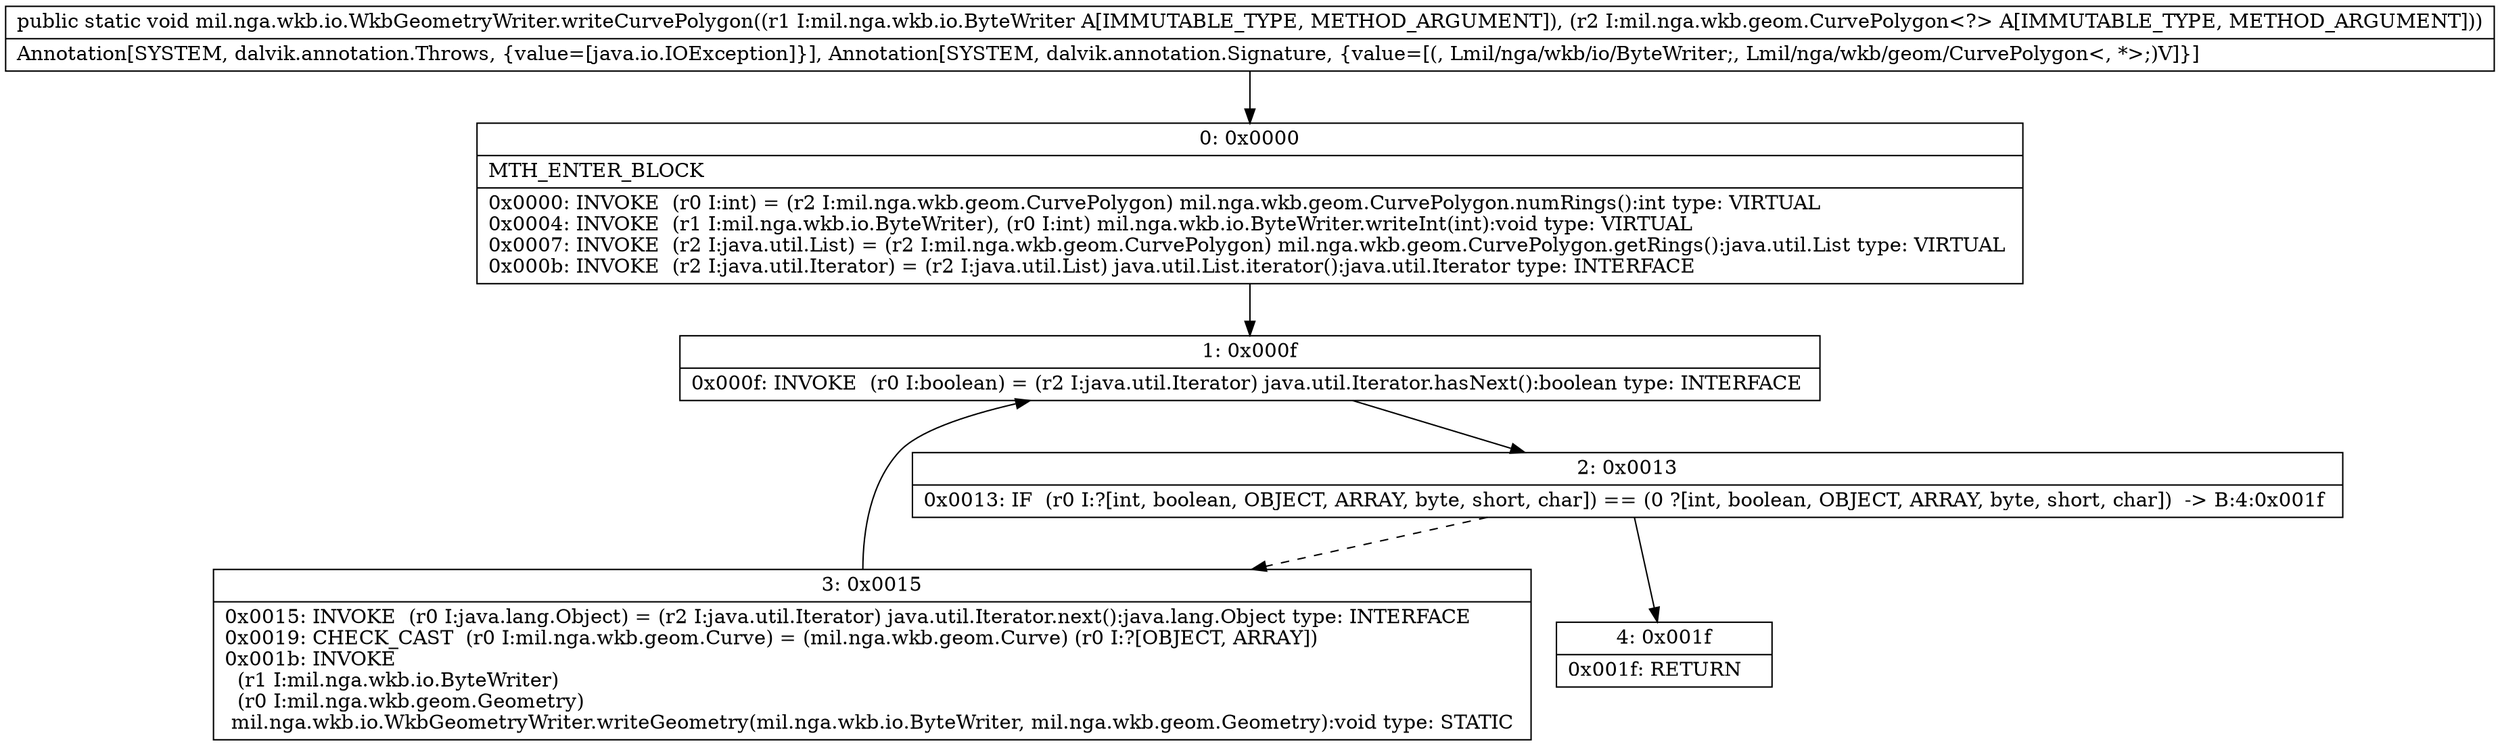 digraph "CFG formil.nga.wkb.io.WkbGeometryWriter.writeCurvePolygon(Lmil\/nga\/wkb\/io\/ByteWriter;Lmil\/nga\/wkb\/geom\/CurvePolygon;)V" {
Node_0 [shape=record,label="{0\:\ 0x0000|MTH_ENTER_BLOCK\l|0x0000: INVOKE  (r0 I:int) = (r2 I:mil.nga.wkb.geom.CurvePolygon) mil.nga.wkb.geom.CurvePolygon.numRings():int type: VIRTUAL \l0x0004: INVOKE  (r1 I:mil.nga.wkb.io.ByteWriter), (r0 I:int) mil.nga.wkb.io.ByteWriter.writeInt(int):void type: VIRTUAL \l0x0007: INVOKE  (r2 I:java.util.List) = (r2 I:mil.nga.wkb.geom.CurvePolygon) mil.nga.wkb.geom.CurvePolygon.getRings():java.util.List type: VIRTUAL \l0x000b: INVOKE  (r2 I:java.util.Iterator) = (r2 I:java.util.List) java.util.List.iterator():java.util.Iterator type: INTERFACE \l}"];
Node_1 [shape=record,label="{1\:\ 0x000f|0x000f: INVOKE  (r0 I:boolean) = (r2 I:java.util.Iterator) java.util.Iterator.hasNext():boolean type: INTERFACE \l}"];
Node_2 [shape=record,label="{2\:\ 0x0013|0x0013: IF  (r0 I:?[int, boolean, OBJECT, ARRAY, byte, short, char]) == (0 ?[int, boolean, OBJECT, ARRAY, byte, short, char])  \-\> B:4:0x001f \l}"];
Node_3 [shape=record,label="{3\:\ 0x0015|0x0015: INVOKE  (r0 I:java.lang.Object) = (r2 I:java.util.Iterator) java.util.Iterator.next():java.lang.Object type: INTERFACE \l0x0019: CHECK_CAST  (r0 I:mil.nga.wkb.geom.Curve) = (mil.nga.wkb.geom.Curve) (r0 I:?[OBJECT, ARRAY]) \l0x001b: INVOKE  \l  (r1 I:mil.nga.wkb.io.ByteWriter)\l  (r0 I:mil.nga.wkb.geom.Geometry)\l mil.nga.wkb.io.WkbGeometryWriter.writeGeometry(mil.nga.wkb.io.ByteWriter, mil.nga.wkb.geom.Geometry):void type: STATIC \l}"];
Node_4 [shape=record,label="{4\:\ 0x001f|0x001f: RETURN   \l}"];
MethodNode[shape=record,label="{public static void mil.nga.wkb.io.WkbGeometryWriter.writeCurvePolygon((r1 I:mil.nga.wkb.io.ByteWriter A[IMMUTABLE_TYPE, METHOD_ARGUMENT]), (r2 I:mil.nga.wkb.geom.CurvePolygon\<?\> A[IMMUTABLE_TYPE, METHOD_ARGUMENT]))  | Annotation[SYSTEM, dalvik.annotation.Throws, \{value=[java.io.IOException]\}], Annotation[SYSTEM, dalvik.annotation.Signature, \{value=[(, Lmil\/nga\/wkb\/io\/ByteWriter;, Lmil\/nga\/wkb\/geom\/CurvePolygon\<, *\>;)V]\}]\l}"];
MethodNode -> Node_0;
Node_0 -> Node_1;
Node_1 -> Node_2;
Node_2 -> Node_3[style=dashed];
Node_2 -> Node_4;
Node_3 -> Node_1;
}


